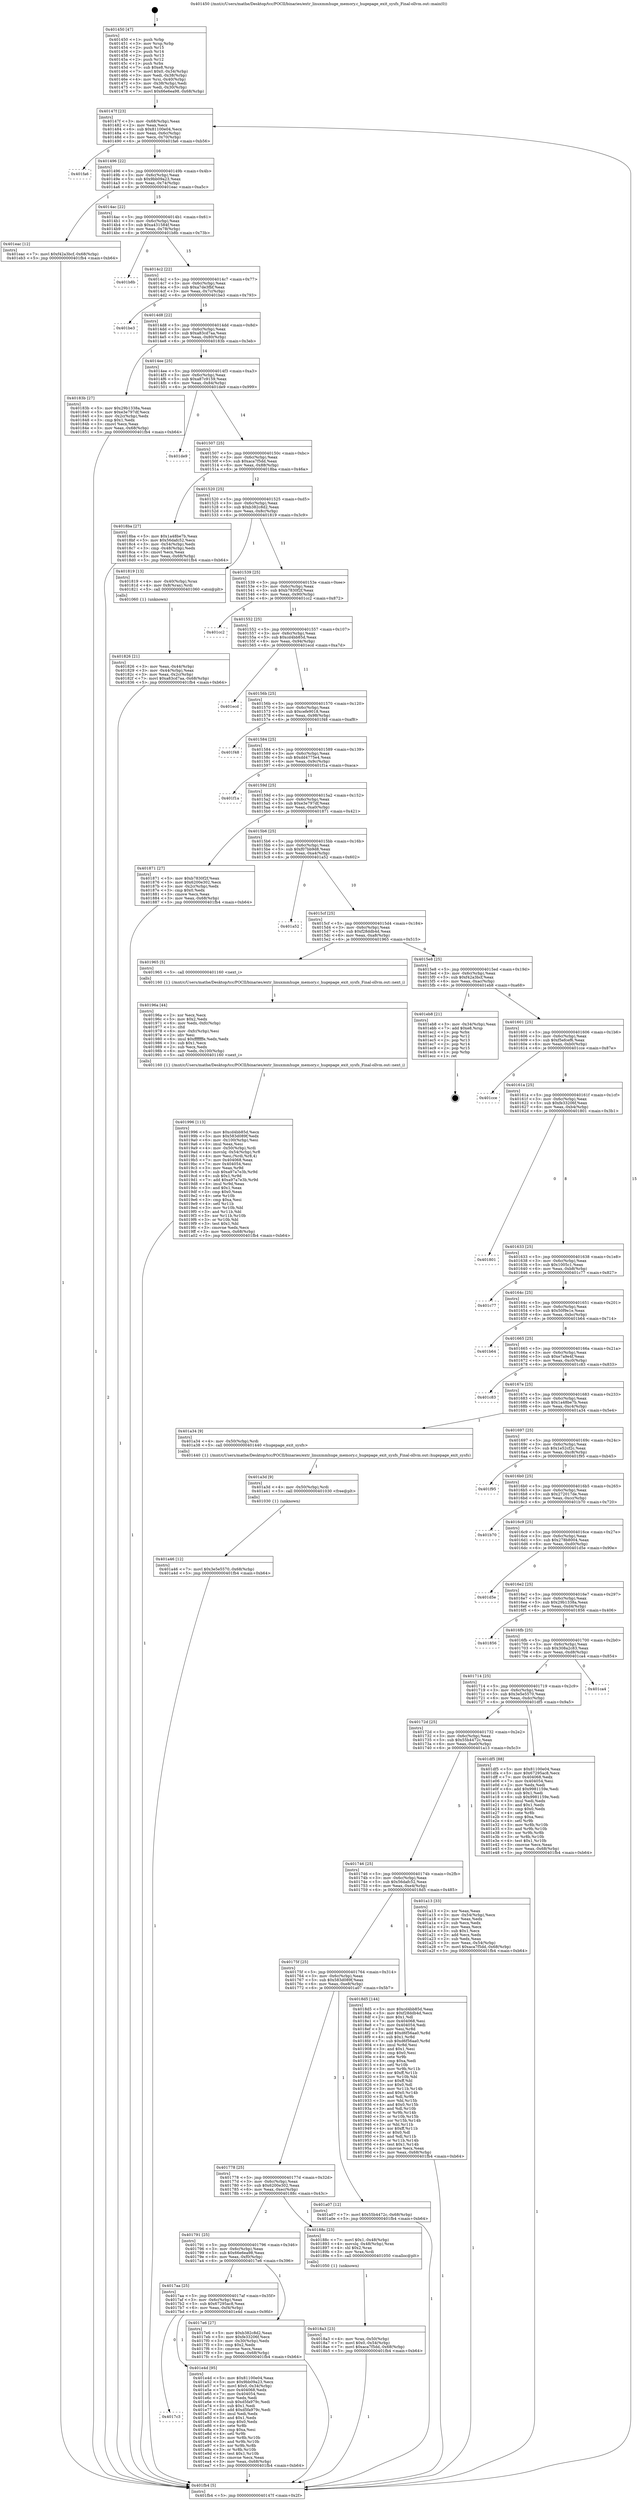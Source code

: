 digraph "0x401450" {
  label = "0x401450 (/mnt/c/Users/mathe/Desktop/tcc/POCII/binaries/extr_linuxmmhuge_memory.c_hugepage_exit_sysfs_Final-ollvm.out::main(0))"
  labelloc = "t"
  node[shape=record]

  Entry [label="",width=0.3,height=0.3,shape=circle,fillcolor=black,style=filled]
  "0x40147f" [label="{
     0x40147f [23]\l
     | [instrs]\l
     &nbsp;&nbsp;0x40147f \<+3\>: mov -0x68(%rbp),%eax\l
     &nbsp;&nbsp;0x401482 \<+2\>: mov %eax,%ecx\l
     &nbsp;&nbsp;0x401484 \<+6\>: sub $0x81100e04,%ecx\l
     &nbsp;&nbsp;0x40148a \<+3\>: mov %eax,-0x6c(%rbp)\l
     &nbsp;&nbsp;0x40148d \<+3\>: mov %ecx,-0x70(%rbp)\l
     &nbsp;&nbsp;0x401490 \<+6\>: je 0000000000401fa6 \<main+0xb56\>\l
  }"]
  "0x401fa6" [label="{
     0x401fa6\l
  }", style=dashed]
  "0x401496" [label="{
     0x401496 [22]\l
     | [instrs]\l
     &nbsp;&nbsp;0x401496 \<+5\>: jmp 000000000040149b \<main+0x4b\>\l
     &nbsp;&nbsp;0x40149b \<+3\>: mov -0x6c(%rbp),%eax\l
     &nbsp;&nbsp;0x40149e \<+5\>: sub $0x9bb09a23,%eax\l
     &nbsp;&nbsp;0x4014a3 \<+3\>: mov %eax,-0x74(%rbp)\l
     &nbsp;&nbsp;0x4014a6 \<+6\>: je 0000000000401eac \<main+0xa5c\>\l
  }"]
  Exit [label="",width=0.3,height=0.3,shape=circle,fillcolor=black,style=filled,peripheries=2]
  "0x401eac" [label="{
     0x401eac [12]\l
     | [instrs]\l
     &nbsp;&nbsp;0x401eac \<+7\>: movl $0xf42a3bcf,-0x68(%rbp)\l
     &nbsp;&nbsp;0x401eb3 \<+5\>: jmp 0000000000401fb4 \<main+0xb64\>\l
  }"]
  "0x4014ac" [label="{
     0x4014ac [22]\l
     | [instrs]\l
     &nbsp;&nbsp;0x4014ac \<+5\>: jmp 00000000004014b1 \<main+0x61\>\l
     &nbsp;&nbsp;0x4014b1 \<+3\>: mov -0x6c(%rbp),%eax\l
     &nbsp;&nbsp;0x4014b4 \<+5\>: sub $0xa431584f,%eax\l
     &nbsp;&nbsp;0x4014b9 \<+3\>: mov %eax,-0x78(%rbp)\l
     &nbsp;&nbsp;0x4014bc \<+6\>: je 0000000000401b8b \<main+0x73b\>\l
  }"]
  "0x4017c3" [label="{
     0x4017c3\l
  }", style=dashed]
  "0x401b8b" [label="{
     0x401b8b\l
  }", style=dashed]
  "0x4014c2" [label="{
     0x4014c2 [22]\l
     | [instrs]\l
     &nbsp;&nbsp;0x4014c2 \<+5\>: jmp 00000000004014c7 \<main+0x77\>\l
     &nbsp;&nbsp;0x4014c7 \<+3\>: mov -0x6c(%rbp),%eax\l
     &nbsp;&nbsp;0x4014ca \<+5\>: sub $0xa7de3fbf,%eax\l
     &nbsp;&nbsp;0x4014cf \<+3\>: mov %eax,-0x7c(%rbp)\l
     &nbsp;&nbsp;0x4014d2 \<+6\>: je 0000000000401be3 \<main+0x793\>\l
  }"]
  "0x401e4d" [label="{
     0x401e4d [95]\l
     | [instrs]\l
     &nbsp;&nbsp;0x401e4d \<+5\>: mov $0x81100e04,%eax\l
     &nbsp;&nbsp;0x401e52 \<+5\>: mov $0x9bb09a23,%ecx\l
     &nbsp;&nbsp;0x401e57 \<+7\>: movl $0x0,-0x34(%rbp)\l
     &nbsp;&nbsp;0x401e5e \<+7\>: mov 0x404068,%edx\l
     &nbsp;&nbsp;0x401e65 \<+7\>: mov 0x404054,%esi\l
     &nbsp;&nbsp;0x401e6c \<+2\>: mov %edx,%edi\l
     &nbsp;&nbsp;0x401e6e \<+6\>: sub $0xd5fa979c,%edi\l
     &nbsp;&nbsp;0x401e74 \<+3\>: sub $0x1,%edi\l
     &nbsp;&nbsp;0x401e77 \<+6\>: add $0xd5fa979c,%edi\l
     &nbsp;&nbsp;0x401e7d \<+3\>: imul %edi,%edx\l
     &nbsp;&nbsp;0x401e80 \<+3\>: and $0x1,%edx\l
     &nbsp;&nbsp;0x401e83 \<+3\>: cmp $0x0,%edx\l
     &nbsp;&nbsp;0x401e86 \<+4\>: sete %r8b\l
     &nbsp;&nbsp;0x401e8a \<+3\>: cmp $0xa,%esi\l
     &nbsp;&nbsp;0x401e8d \<+4\>: setl %r9b\l
     &nbsp;&nbsp;0x401e91 \<+3\>: mov %r8b,%r10b\l
     &nbsp;&nbsp;0x401e94 \<+3\>: and %r9b,%r10b\l
     &nbsp;&nbsp;0x401e97 \<+3\>: xor %r9b,%r8b\l
     &nbsp;&nbsp;0x401e9a \<+3\>: or %r8b,%r10b\l
     &nbsp;&nbsp;0x401e9d \<+4\>: test $0x1,%r10b\l
     &nbsp;&nbsp;0x401ea1 \<+3\>: cmovne %ecx,%eax\l
     &nbsp;&nbsp;0x401ea4 \<+3\>: mov %eax,-0x68(%rbp)\l
     &nbsp;&nbsp;0x401ea7 \<+5\>: jmp 0000000000401fb4 \<main+0xb64\>\l
  }"]
  "0x401be3" [label="{
     0x401be3\l
  }", style=dashed]
  "0x4014d8" [label="{
     0x4014d8 [22]\l
     | [instrs]\l
     &nbsp;&nbsp;0x4014d8 \<+5\>: jmp 00000000004014dd \<main+0x8d\>\l
     &nbsp;&nbsp;0x4014dd \<+3\>: mov -0x6c(%rbp),%eax\l
     &nbsp;&nbsp;0x4014e0 \<+5\>: sub $0xa83cd7aa,%eax\l
     &nbsp;&nbsp;0x4014e5 \<+3\>: mov %eax,-0x80(%rbp)\l
     &nbsp;&nbsp;0x4014e8 \<+6\>: je 000000000040183b \<main+0x3eb\>\l
  }"]
  "0x401a46" [label="{
     0x401a46 [12]\l
     | [instrs]\l
     &nbsp;&nbsp;0x401a46 \<+7\>: movl $0x3e5e5570,-0x68(%rbp)\l
     &nbsp;&nbsp;0x401a4d \<+5\>: jmp 0000000000401fb4 \<main+0xb64\>\l
  }"]
  "0x40183b" [label="{
     0x40183b [27]\l
     | [instrs]\l
     &nbsp;&nbsp;0x40183b \<+5\>: mov $0x29b1338a,%eax\l
     &nbsp;&nbsp;0x401840 \<+5\>: mov $0xe3e797df,%ecx\l
     &nbsp;&nbsp;0x401845 \<+3\>: mov -0x2c(%rbp),%edx\l
     &nbsp;&nbsp;0x401848 \<+3\>: cmp $0x1,%edx\l
     &nbsp;&nbsp;0x40184b \<+3\>: cmovl %ecx,%eax\l
     &nbsp;&nbsp;0x40184e \<+3\>: mov %eax,-0x68(%rbp)\l
     &nbsp;&nbsp;0x401851 \<+5\>: jmp 0000000000401fb4 \<main+0xb64\>\l
  }"]
  "0x4014ee" [label="{
     0x4014ee [25]\l
     | [instrs]\l
     &nbsp;&nbsp;0x4014ee \<+5\>: jmp 00000000004014f3 \<main+0xa3\>\l
     &nbsp;&nbsp;0x4014f3 \<+3\>: mov -0x6c(%rbp),%eax\l
     &nbsp;&nbsp;0x4014f6 \<+5\>: sub $0xa87c9159,%eax\l
     &nbsp;&nbsp;0x4014fb \<+6\>: mov %eax,-0x84(%rbp)\l
     &nbsp;&nbsp;0x401501 \<+6\>: je 0000000000401de9 \<main+0x999\>\l
  }"]
  "0x401a3d" [label="{
     0x401a3d [9]\l
     | [instrs]\l
     &nbsp;&nbsp;0x401a3d \<+4\>: mov -0x50(%rbp),%rdi\l
     &nbsp;&nbsp;0x401a41 \<+5\>: call 0000000000401030 \<free@plt\>\l
     | [calls]\l
     &nbsp;&nbsp;0x401030 \{1\} (unknown)\l
  }"]
  "0x401de9" [label="{
     0x401de9\l
  }", style=dashed]
  "0x401507" [label="{
     0x401507 [25]\l
     | [instrs]\l
     &nbsp;&nbsp;0x401507 \<+5\>: jmp 000000000040150c \<main+0xbc\>\l
     &nbsp;&nbsp;0x40150c \<+3\>: mov -0x6c(%rbp),%eax\l
     &nbsp;&nbsp;0x40150f \<+5\>: sub $0xaca7f5dd,%eax\l
     &nbsp;&nbsp;0x401514 \<+6\>: mov %eax,-0x88(%rbp)\l
     &nbsp;&nbsp;0x40151a \<+6\>: je 00000000004018ba \<main+0x46a\>\l
  }"]
  "0x401996" [label="{
     0x401996 [113]\l
     | [instrs]\l
     &nbsp;&nbsp;0x401996 \<+5\>: mov $0xcd4bb85d,%ecx\l
     &nbsp;&nbsp;0x40199b \<+5\>: mov $0x583d089f,%edx\l
     &nbsp;&nbsp;0x4019a0 \<+6\>: mov -0x100(%rbp),%esi\l
     &nbsp;&nbsp;0x4019a6 \<+3\>: imul %eax,%esi\l
     &nbsp;&nbsp;0x4019a9 \<+4\>: mov -0x50(%rbp),%rdi\l
     &nbsp;&nbsp;0x4019ad \<+4\>: movslq -0x54(%rbp),%r8\l
     &nbsp;&nbsp;0x4019b1 \<+4\>: mov %esi,(%rdi,%r8,4)\l
     &nbsp;&nbsp;0x4019b5 \<+7\>: mov 0x404068,%eax\l
     &nbsp;&nbsp;0x4019bc \<+7\>: mov 0x404054,%esi\l
     &nbsp;&nbsp;0x4019c3 \<+3\>: mov %eax,%r9d\l
     &nbsp;&nbsp;0x4019c6 \<+7\>: sub $0xa97a7e3b,%r9d\l
     &nbsp;&nbsp;0x4019cd \<+4\>: sub $0x1,%r9d\l
     &nbsp;&nbsp;0x4019d1 \<+7\>: add $0xa97a7e3b,%r9d\l
     &nbsp;&nbsp;0x4019d8 \<+4\>: imul %r9d,%eax\l
     &nbsp;&nbsp;0x4019dc \<+3\>: and $0x1,%eax\l
     &nbsp;&nbsp;0x4019df \<+3\>: cmp $0x0,%eax\l
     &nbsp;&nbsp;0x4019e2 \<+4\>: sete %r10b\l
     &nbsp;&nbsp;0x4019e6 \<+3\>: cmp $0xa,%esi\l
     &nbsp;&nbsp;0x4019e9 \<+4\>: setl %r11b\l
     &nbsp;&nbsp;0x4019ed \<+3\>: mov %r10b,%bl\l
     &nbsp;&nbsp;0x4019f0 \<+3\>: and %r11b,%bl\l
     &nbsp;&nbsp;0x4019f3 \<+3\>: xor %r11b,%r10b\l
     &nbsp;&nbsp;0x4019f6 \<+3\>: or %r10b,%bl\l
     &nbsp;&nbsp;0x4019f9 \<+3\>: test $0x1,%bl\l
     &nbsp;&nbsp;0x4019fc \<+3\>: cmovne %edx,%ecx\l
     &nbsp;&nbsp;0x4019ff \<+3\>: mov %ecx,-0x68(%rbp)\l
     &nbsp;&nbsp;0x401a02 \<+5\>: jmp 0000000000401fb4 \<main+0xb64\>\l
  }"]
  "0x4018ba" [label="{
     0x4018ba [27]\l
     | [instrs]\l
     &nbsp;&nbsp;0x4018ba \<+5\>: mov $0x1a48be7b,%eax\l
     &nbsp;&nbsp;0x4018bf \<+5\>: mov $0x56dafc52,%ecx\l
     &nbsp;&nbsp;0x4018c4 \<+3\>: mov -0x54(%rbp),%edx\l
     &nbsp;&nbsp;0x4018c7 \<+3\>: cmp -0x48(%rbp),%edx\l
     &nbsp;&nbsp;0x4018ca \<+3\>: cmovl %ecx,%eax\l
     &nbsp;&nbsp;0x4018cd \<+3\>: mov %eax,-0x68(%rbp)\l
     &nbsp;&nbsp;0x4018d0 \<+5\>: jmp 0000000000401fb4 \<main+0xb64\>\l
  }"]
  "0x401520" [label="{
     0x401520 [25]\l
     | [instrs]\l
     &nbsp;&nbsp;0x401520 \<+5\>: jmp 0000000000401525 \<main+0xd5\>\l
     &nbsp;&nbsp;0x401525 \<+3\>: mov -0x6c(%rbp),%eax\l
     &nbsp;&nbsp;0x401528 \<+5\>: sub $0xb382c8d2,%eax\l
     &nbsp;&nbsp;0x40152d \<+6\>: mov %eax,-0x8c(%rbp)\l
     &nbsp;&nbsp;0x401533 \<+6\>: je 0000000000401819 \<main+0x3c9\>\l
  }"]
  "0x40196a" [label="{
     0x40196a [44]\l
     | [instrs]\l
     &nbsp;&nbsp;0x40196a \<+2\>: xor %ecx,%ecx\l
     &nbsp;&nbsp;0x40196c \<+5\>: mov $0x2,%edx\l
     &nbsp;&nbsp;0x401971 \<+6\>: mov %edx,-0xfc(%rbp)\l
     &nbsp;&nbsp;0x401977 \<+1\>: cltd\l
     &nbsp;&nbsp;0x401978 \<+6\>: mov -0xfc(%rbp),%esi\l
     &nbsp;&nbsp;0x40197e \<+2\>: idiv %esi\l
     &nbsp;&nbsp;0x401980 \<+6\>: imul $0xfffffffe,%edx,%edx\l
     &nbsp;&nbsp;0x401986 \<+3\>: sub $0x1,%ecx\l
     &nbsp;&nbsp;0x401989 \<+2\>: sub %ecx,%edx\l
     &nbsp;&nbsp;0x40198b \<+6\>: mov %edx,-0x100(%rbp)\l
     &nbsp;&nbsp;0x401991 \<+5\>: call 0000000000401160 \<next_i\>\l
     | [calls]\l
     &nbsp;&nbsp;0x401160 \{1\} (/mnt/c/Users/mathe/Desktop/tcc/POCII/binaries/extr_linuxmmhuge_memory.c_hugepage_exit_sysfs_Final-ollvm.out::next_i)\l
  }"]
  "0x401819" [label="{
     0x401819 [13]\l
     | [instrs]\l
     &nbsp;&nbsp;0x401819 \<+4\>: mov -0x40(%rbp),%rax\l
     &nbsp;&nbsp;0x40181d \<+4\>: mov 0x8(%rax),%rdi\l
     &nbsp;&nbsp;0x401821 \<+5\>: call 0000000000401060 \<atoi@plt\>\l
     | [calls]\l
     &nbsp;&nbsp;0x401060 \{1\} (unknown)\l
  }"]
  "0x401539" [label="{
     0x401539 [25]\l
     | [instrs]\l
     &nbsp;&nbsp;0x401539 \<+5\>: jmp 000000000040153e \<main+0xee\>\l
     &nbsp;&nbsp;0x40153e \<+3\>: mov -0x6c(%rbp),%eax\l
     &nbsp;&nbsp;0x401541 \<+5\>: sub $0xb7830f2f,%eax\l
     &nbsp;&nbsp;0x401546 \<+6\>: mov %eax,-0x90(%rbp)\l
     &nbsp;&nbsp;0x40154c \<+6\>: je 0000000000401cc2 \<main+0x872\>\l
  }"]
  "0x4018a3" [label="{
     0x4018a3 [23]\l
     | [instrs]\l
     &nbsp;&nbsp;0x4018a3 \<+4\>: mov %rax,-0x50(%rbp)\l
     &nbsp;&nbsp;0x4018a7 \<+7\>: movl $0x0,-0x54(%rbp)\l
     &nbsp;&nbsp;0x4018ae \<+7\>: movl $0xaca7f5dd,-0x68(%rbp)\l
     &nbsp;&nbsp;0x4018b5 \<+5\>: jmp 0000000000401fb4 \<main+0xb64\>\l
  }"]
  "0x401cc2" [label="{
     0x401cc2\l
  }", style=dashed]
  "0x401552" [label="{
     0x401552 [25]\l
     | [instrs]\l
     &nbsp;&nbsp;0x401552 \<+5\>: jmp 0000000000401557 \<main+0x107\>\l
     &nbsp;&nbsp;0x401557 \<+3\>: mov -0x6c(%rbp),%eax\l
     &nbsp;&nbsp;0x40155a \<+5\>: sub $0xcd4bb85d,%eax\l
     &nbsp;&nbsp;0x40155f \<+6\>: mov %eax,-0x94(%rbp)\l
     &nbsp;&nbsp;0x401565 \<+6\>: je 0000000000401ecd \<main+0xa7d\>\l
  }"]
  "0x401826" [label="{
     0x401826 [21]\l
     | [instrs]\l
     &nbsp;&nbsp;0x401826 \<+3\>: mov %eax,-0x44(%rbp)\l
     &nbsp;&nbsp;0x401829 \<+3\>: mov -0x44(%rbp),%eax\l
     &nbsp;&nbsp;0x40182c \<+3\>: mov %eax,-0x2c(%rbp)\l
     &nbsp;&nbsp;0x40182f \<+7\>: movl $0xa83cd7aa,-0x68(%rbp)\l
     &nbsp;&nbsp;0x401836 \<+5\>: jmp 0000000000401fb4 \<main+0xb64\>\l
  }"]
  "0x401ecd" [label="{
     0x401ecd\l
  }", style=dashed]
  "0x40156b" [label="{
     0x40156b [25]\l
     | [instrs]\l
     &nbsp;&nbsp;0x40156b \<+5\>: jmp 0000000000401570 \<main+0x120\>\l
     &nbsp;&nbsp;0x401570 \<+3\>: mov -0x6c(%rbp),%eax\l
     &nbsp;&nbsp;0x401573 \<+5\>: sub $0xcefe9018,%eax\l
     &nbsp;&nbsp;0x401578 \<+6\>: mov %eax,-0x98(%rbp)\l
     &nbsp;&nbsp;0x40157e \<+6\>: je 0000000000401f48 \<main+0xaf8\>\l
  }"]
  "0x401450" [label="{
     0x401450 [47]\l
     | [instrs]\l
     &nbsp;&nbsp;0x401450 \<+1\>: push %rbp\l
     &nbsp;&nbsp;0x401451 \<+3\>: mov %rsp,%rbp\l
     &nbsp;&nbsp;0x401454 \<+2\>: push %r15\l
     &nbsp;&nbsp;0x401456 \<+2\>: push %r14\l
     &nbsp;&nbsp;0x401458 \<+2\>: push %r13\l
     &nbsp;&nbsp;0x40145a \<+2\>: push %r12\l
     &nbsp;&nbsp;0x40145c \<+1\>: push %rbx\l
     &nbsp;&nbsp;0x40145d \<+7\>: sub $0xe8,%rsp\l
     &nbsp;&nbsp;0x401464 \<+7\>: movl $0x0,-0x34(%rbp)\l
     &nbsp;&nbsp;0x40146b \<+3\>: mov %edi,-0x38(%rbp)\l
     &nbsp;&nbsp;0x40146e \<+4\>: mov %rsi,-0x40(%rbp)\l
     &nbsp;&nbsp;0x401472 \<+3\>: mov -0x38(%rbp),%edi\l
     &nbsp;&nbsp;0x401475 \<+3\>: mov %edi,-0x30(%rbp)\l
     &nbsp;&nbsp;0x401478 \<+7\>: movl $0x66e6ea98,-0x68(%rbp)\l
  }"]
  "0x401f48" [label="{
     0x401f48\l
  }", style=dashed]
  "0x401584" [label="{
     0x401584 [25]\l
     | [instrs]\l
     &nbsp;&nbsp;0x401584 \<+5\>: jmp 0000000000401589 \<main+0x139\>\l
     &nbsp;&nbsp;0x401589 \<+3\>: mov -0x6c(%rbp),%eax\l
     &nbsp;&nbsp;0x40158c \<+5\>: sub $0xdd4775e4,%eax\l
     &nbsp;&nbsp;0x401591 \<+6\>: mov %eax,-0x9c(%rbp)\l
     &nbsp;&nbsp;0x401597 \<+6\>: je 0000000000401f1a \<main+0xaca\>\l
  }"]
  "0x401fb4" [label="{
     0x401fb4 [5]\l
     | [instrs]\l
     &nbsp;&nbsp;0x401fb4 \<+5\>: jmp 000000000040147f \<main+0x2f\>\l
  }"]
  "0x401f1a" [label="{
     0x401f1a\l
  }", style=dashed]
  "0x40159d" [label="{
     0x40159d [25]\l
     | [instrs]\l
     &nbsp;&nbsp;0x40159d \<+5\>: jmp 00000000004015a2 \<main+0x152\>\l
     &nbsp;&nbsp;0x4015a2 \<+3\>: mov -0x6c(%rbp),%eax\l
     &nbsp;&nbsp;0x4015a5 \<+5\>: sub $0xe3e797df,%eax\l
     &nbsp;&nbsp;0x4015aa \<+6\>: mov %eax,-0xa0(%rbp)\l
     &nbsp;&nbsp;0x4015b0 \<+6\>: je 0000000000401871 \<main+0x421\>\l
  }"]
  "0x4017aa" [label="{
     0x4017aa [25]\l
     | [instrs]\l
     &nbsp;&nbsp;0x4017aa \<+5\>: jmp 00000000004017af \<main+0x35f\>\l
     &nbsp;&nbsp;0x4017af \<+3\>: mov -0x6c(%rbp),%eax\l
     &nbsp;&nbsp;0x4017b2 \<+5\>: sub $0x67295ac8,%eax\l
     &nbsp;&nbsp;0x4017b7 \<+6\>: mov %eax,-0xf4(%rbp)\l
     &nbsp;&nbsp;0x4017bd \<+6\>: je 0000000000401e4d \<main+0x9fd\>\l
  }"]
  "0x401871" [label="{
     0x401871 [27]\l
     | [instrs]\l
     &nbsp;&nbsp;0x401871 \<+5\>: mov $0xb7830f2f,%eax\l
     &nbsp;&nbsp;0x401876 \<+5\>: mov $0x6200e302,%ecx\l
     &nbsp;&nbsp;0x40187b \<+3\>: mov -0x2c(%rbp),%edx\l
     &nbsp;&nbsp;0x40187e \<+3\>: cmp $0x0,%edx\l
     &nbsp;&nbsp;0x401881 \<+3\>: cmove %ecx,%eax\l
     &nbsp;&nbsp;0x401884 \<+3\>: mov %eax,-0x68(%rbp)\l
     &nbsp;&nbsp;0x401887 \<+5\>: jmp 0000000000401fb4 \<main+0xb64\>\l
  }"]
  "0x4015b6" [label="{
     0x4015b6 [25]\l
     | [instrs]\l
     &nbsp;&nbsp;0x4015b6 \<+5\>: jmp 00000000004015bb \<main+0x16b\>\l
     &nbsp;&nbsp;0x4015bb \<+3\>: mov -0x6c(%rbp),%eax\l
     &nbsp;&nbsp;0x4015be \<+5\>: sub $0xf07bb9d8,%eax\l
     &nbsp;&nbsp;0x4015c3 \<+6\>: mov %eax,-0xa4(%rbp)\l
     &nbsp;&nbsp;0x4015c9 \<+6\>: je 0000000000401a52 \<main+0x602\>\l
  }"]
  "0x4017e6" [label="{
     0x4017e6 [27]\l
     | [instrs]\l
     &nbsp;&nbsp;0x4017e6 \<+5\>: mov $0xb382c8d2,%eax\l
     &nbsp;&nbsp;0x4017eb \<+5\>: mov $0xfe33206f,%ecx\l
     &nbsp;&nbsp;0x4017f0 \<+3\>: mov -0x30(%rbp),%edx\l
     &nbsp;&nbsp;0x4017f3 \<+3\>: cmp $0x2,%edx\l
     &nbsp;&nbsp;0x4017f6 \<+3\>: cmovne %ecx,%eax\l
     &nbsp;&nbsp;0x4017f9 \<+3\>: mov %eax,-0x68(%rbp)\l
     &nbsp;&nbsp;0x4017fc \<+5\>: jmp 0000000000401fb4 \<main+0xb64\>\l
  }"]
  "0x401a52" [label="{
     0x401a52\l
  }", style=dashed]
  "0x4015cf" [label="{
     0x4015cf [25]\l
     | [instrs]\l
     &nbsp;&nbsp;0x4015cf \<+5\>: jmp 00000000004015d4 \<main+0x184\>\l
     &nbsp;&nbsp;0x4015d4 \<+3\>: mov -0x6c(%rbp),%eax\l
     &nbsp;&nbsp;0x4015d7 \<+5\>: sub $0xf28ddb4d,%eax\l
     &nbsp;&nbsp;0x4015dc \<+6\>: mov %eax,-0xa8(%rbp)\l
     &nbsp;&nbsp;0x4015e2 \<+6\>: je 0000000000401965 \<main+0x515\>\l
  }"]
  "0x401791" [label="{
     0x401791 [25]\l
     | [instrs]\l
     &nbsp;&nbsp;0x401791 \<+5\>: jmp 0000000000401796 \<main+0x346\>\l
     &nbsp;&nbsp;0x401796 \<+3\>: mov -0x6c(%rbp),%eax\l
     &nbsp;&nbsp;0x401799 \<+5\>: sub $0x66e6ea98,%eax\l
     &nbsp;&nbsp;0x40179e \<+6\>: mov %eax,-0xf0(%rbp)\l
     &nbsp;&nbsp;0x4017a4 \<+6\>: je 00000000004017e6 \<main+0x396\>\l
  }"]
  "0x401965" [label="{
     0x401965 [5]\l
     | [instrs]\l
     &nbsp;&nbsp;0x401965 \<+5\>: call 0000000000401160 \<next_i\>\l
     | [calls]\l
     &nbsp;&nbsp;0x401160 \{1\} (/mnt/c/Users/mathe/Desktop/tcc/POCII/binaries/extr_linuxmmhuge_memory.c_hugepage_exit_sysfs_Final-ollvm.out::next_i)\l
  }"]
  "0x4015e8" [label="{
     0x4015e8 [25]\l
     | [instrs]\l
     &nbsp;&nbsp;0x4015e8 \<+5\>: jmp 00000000004015ed \<main+0x19d\>\l
     &nbsp;&nbsp;0x4015ed \<+3\>: mov -0x6c(%rbp),%eax\l
     &nbsp;&nbsp;0x4015f0 \<+5\>: sub $0xf42a3bcf,%eax\l
     &nbsp;&nbsp;0x4015f5 \<+6\>: mov %eax,-0xac(%rbp)\l
     &nbsp;&nbsp;0x4015fb \<+6\>: je 0000000000401eb8 \<main+0xa68\>\l
  }"]
  "0x40188c" [label="{
     0x40188c [23]\l
     | [instrs]\l
     &nbsp;&nbsp;0x40188c \<+7\>: movl $0x1,-0x48(%rbp)\l
     &nbsp;&nbsp;0x401893 \<+4\>: movslq -0x48(%rbp),%rax\l
     &nbsp;&nbsp;0x401897 \<+4\>: shl $0x2,%rax\l
     &nbsp;&nbsp;0x40189b \<+3\>: mov %rax,%rdi\l
     &nbsp;&nbsp;0x40189e \<+5\>: call 0000000000401050 \<malloc@plt\>\l
     | [calls]\l
     &nbsp;&nbsp;0x401050 \{1\} (unknown)\l
  }"]
  "0x401eb8" [label="{
     0x401eb8 [21]\l
     | [instrs]\l
     &nbsp;&nbsp;0x401eb8 \<+3\>: mov -0x34(%rbp),%eax\l
     &nbsp;&nbsp;0x401ebb \<+7\>: add $0xe8,%rsp\l
     &nbsp;&nbsp;0x401ec2 \<+1\>: pop %rbx\l
     &nbsp;&nbsp;0x401ec3 \<+2\>: pop %r12\l
     &nbsp;&nbsp;0x401ec5 \<+2\>: pop %r13\l
     &nbsp;&nbsp;0x401ec7 \<+2\>: pop %r14\l
     &nbsp;&nbsp;0x401ec9 \<+2\>: pop %r15\l
     &nbsp;&nbsp;0x401ecb \<+1\>: pop %rbp\l
     &nbsp;&nbsp;0x401ecc \<+1\>: ret\l
  }"]
  "0x401601" [label="{
     0x401601 [25]\l
     | [instrs]\l
     &nbsp;&nbsp;0x401601 \<+5\>: jmp 0000000000401606 \<main+0x1b6\>\l
     &nbsp;&nbsp;0x401606 \<+3\>: mov -0x6c(%rbp),%eax\l
     &nbsp;&nbsp;0x401609 \<+5\>: sub $0xf5efcef6,%eax\l
     &nbsp;&nbsp;0x40160e \<+6\>: mov %eax,-0xb0(%rbp)\l
     &nbsp;&nbsp;0x401614 \<+6\>: je 0000000000401cce \<main+0x87e\>\l
  }"]
  "0x401778" [label="{
     0x401778 [25]\l
     | [instrs]\l
     &nbsp;&nbsp;0x401778 \<+5\>: jmp 000000000040177d \<main+0x32d\>\l
     &nbsp;&nbsp;0x40177d \<+3\>: mov -0x6c(%rbp),%eax\l
     &nbsp;&nbsp;0x401780 \<+5\>: sub $0x6200e302,%eax\l
     &nbsp;&nbsp;0x401785 \<+6\>: mov %eax,-0xec(%rbp)\l
     &nbsp;&nbsp;0x40178b \<+6\>: je 000000000040188c \<main+0x43c\>\l
  }"]
  "0x401cce" [label="{
     0x401cce\l
  }", style=dashed]
  "0x40161a" [label="{
     0x40161a [25]\l
     | [instrs]\l
     &nbsp;&nbsp;0x40161a \<+5\>: jmp 000000000040161f \<main+0x1cf\>\l
     &nbsp;&nbsp;0x40161f \<+3\>: mov -0x6c(%rbp),%eax\l
     &nbsp;&nbsp;0x401622 \<+5\>: sub $0xfe33206f,%eax\l
     &nbsp;&nbsp;0x401627 \<+6\>: mov %eax,-0xb4(%rbp)\l
     &nbsp;&nbsp;0x40162d \<+6\>: je 0000000000401801 \<main+0x3b1\>\l
  }"]
  "0x401a07" [label="{
     0x401a07 [12]\l
     | [instrs]\l
     &nbsp;&nbsp;0x401a07 \<+7\>: movl $0x55b4472c,-0x68(%rbp)\l
     &nbsp;&nbsp;0x401a0e \<+5\>: jmp 0000000000401fb4 \<main+0xb64\>\l
  }"]
  "0x401801" [label="{
     0x401801\l
  }", style=dashed]
  "0x401633" [label="{
     0x401633 [25]\l
     | [instrs]\l
     &nbsp;&nbsp;0x401633 \<+5\>: jmp 0000000000401638 \<main+0x1e8\>\l
     &nbsp;&nbsp;0x401638 \<+3\>: mov -0x6c(%rbp),%eax\l
     &nbsp;&nbsp;0x40163b \<+5\>: sub $0x1005c1,%eax\l
     &nbsp;&nbsp;0x401640 \<+6\>: mov %eax,-0xb8(%rbp)\l
     &nbsp;&nbsp;0x401646 \<+6\>: je 0000000000401c77 \<main+0x827\>\l
  }"]
  "0x40175f" [label="{
     0x40175f [25]\l
     | [instrs]\l
     &nbsp;&nbsp;0x40175f \<+5\>: jmp 0000000000401764 \<main+0x314\>\l
     &nbsp;&nbsp;0x401764 \<+3\>: mov -0x6c(%rbp),%eax\l
     &nbsp;&nbsp;0x401767 \<+5\>: sub $0x583d089f,%eax\l
     &nbsp;&nbsp;0x40176c \<+6\>: mov %eax,-0xe8(%rbp)\l
     &nbsp;&nbsp;0x401772 \<+6\>: je 0000000000401a07 \<main+0x5b7\>\l
  }"]
  "0x401c77" [label="{
     0x401c77\l
  }", style=dashed]
  "0x40164c" [label="{
     0x40164c [25]\l
     | [instrs]\l
     &nbsp;&nbsp;0x40164c \<+5\>: jmp 0000000000401651 \<main+0x201\>\l
     &nbsp;&nbsp;0x401651 \<+3\>: mov -0x6c(%rbp),%eax\l
     &nbsp;&nbsp;0x401654 \<+5\>: sub $0x50f9e1e,%eax\l
     &nbsp;&nbsp;0x401659 \<+6\>: mov %eax,-0xbc(%rbp)\l
     &nbsp;&nbsp;0x40165f \<+6\>: je 0000000000401b64 \<main+0x714\>\l
  }"]
  "0x4018d5" [label="{
     0x4018d5 [144]\l
     | [instrs]\l
     &nbsp;&nbsp;0x4018d5 \<+5\>: mov $0xcd4bb85d,%eax\l
     &nbsp;&nbsp;0x4018da \<+5\>: mov $0xf28ddb4d,%ecx\l
     &nbsp;&nbsp;0x4018df \<+2\>: mov $0x1,%dl\l
     &nbsp;&nbsp;0x4018e1 \<+7\>: mov 0x404068,%esi\l
     &nbsp;&nbsp;0x4018e8 \<+7\>: mov 0x404054,%edi\l
     &nbsp;&nbsp;0x4018ef \<+3\>: mov %esi,%r8d\l
     &nbsp;&nbsp;0x4018f2 \<+7\>: add $0xd6f56aa0,%r8d\l
     &nbsp;&nbsp;0x4018f9 \<+4\>: sub $0x1,%r8d\l
     &nbsp;&nbsp;0x4018fd \<+7\>: sub $0xd6f56aa0,%r8d\l
     &nbsp;&nbsp;0x401904 \<+4\>: imul %r8d,%esi\l
     &nbsp;&nbsp;0x401908 \<+3\>: and $0x1,%esi\l
     &nbsp;&nbsp;0x40190b \<+3\>: cmp $0x0,%esi\l
     &nbsp;&nbsp;0x40190e \<+4\>: sete %r9b\l
     &nbsp;&nbsp;0x401912 \<+3\>: cmp $0xa,%edi\l
     &nbsp;&nbsp;0x401915 \<+4\>: setl %r10b\l
     &nbsp;&nbsp;0x401919 \<+3\>: mov %r9b,%r11b\l
     &nbsp;&nbsp;0x40191c \<+4\>: xor $0xff,%r11b\l
     &nbsp;&nbsp;0x401920 \<+3\>: mov %r10b,%bl\l
     &nbsp;&nbsp;0x401923 \<+3\>: xor $0xff,%bl\l
     &nbsp;&nbsp;0x401926 \<+3\>: xor $0x0,%dl\l
     &nbsp;&nbsp;0x401929 \<+3\>: mov %r11b,%r14b\l
     &nbsp;&nbsp;0x40192c \<+4\>: and $0x0,%r14b\l
     &nbsp;&nbsp;0x401930 \<+3\>: and %dl,%r9b\l
     &nbsp;&nbsp;0x401933 \<+3\>: mov %bl,%r15b\l
     &nbsp;&nbsp;0x401936 \<+4\>: and $0x0,%r15b\l
     &nbsp;&nbsp;0x40193a \<+3\>: and %dl,%r10b\l
     &nbsp;&nbsp;0x40193d \<+3\>: or %r9b,%r14b\l
     &nbsp;&nbsp;0x401940 \<+3\>: or %r10b,%r15b\l
     &nbsp;&nbsp;0x401943 \<+3\>: xor %r15b,%r14b\l
     &nbsp;&nbsp;0x401946 \<+3\>: or %bl,%r11b\l
     &nbsp;&nbsp;0x401949 \<+4\>: xor $0xff,%r11b\l
     &nbsp;&nbsp;0x40194d \<+3\>: or $0x0,%dl\l
     &nbsp;&nbsp;0x401950 \<+3\>: and %dl,%r11b\l
     &nbsp;&nbsp;0x401953 \<+3\>: or %r11b,%r14b\l
     &nbsp;&nbsp;0x401956 \<+4\>: test $0x1,%r14b\l
     &nbsp;&nbsp;0x40195a \<+3\>: cmovne %ecx,%eax\l
     &nbsp;&nbsp;0x40195d \<+3\>: mov %eax,-0x68(%rbp)\l
     &nbsp;&nbsp;0x401960 \<+5\>: jmp 0000000000401fb4 \<main+0xb64\>\l
  }"]
  "0x401b64" [label="{
     0x401b64\l
  }", style=dashed]
  "0x401665" [label="{
     0x401665 [25]\l
     | [instrs]\l
     &nbsp;&nbsp;0x401665 \<+5\>: jmp 000000000040166a \<main+0x21a\>\l
     &nbsp;&nbsp;0x40166a \<+3\>: mov -0x6c(%rbp),%eax\l
     &nbsp;&nbsp;0x40166d \<+5\>: sub $0xe7a9e4f,%eax\l
     &nbsp;&nbsp;0x401672 \<+6\>: mov %eax,-0xc0(%rbp)\l
     &nbsp;&nbsp;0x401678 \<+6\>: je 0000000000401c83 \<main+0x833\>\l
  }"]
  "0x401746" [label="{
     0x401746 [25]\l
     | [instrs]\l
     &nbsp;&nbsp;0x401746 \<+5\>: jmp 000000000040174b \<main+0x2fb\>\l
     &nbsp;&nbsp;0x40174b \<+3\>: mov -0x6c(%rbp),%eax\l
     &nbsp;&nbsp;0x40174e \<+5\>: sub $0x56dafc52,%eax\l
     &nbsp;&nbsp;0x401753 \<+6\>: mov %eax,-0xe4(%rbp)\l
     &nbsp;&nbsp;0x401759 \<+6\>: je 00000000004018d5 \<main+0x485\>\l
  }"]
  "0x401c83" [label="{
     0x401c83\l
  }", style=dashed]
  "0x40167e" [label="{
     0x40167e [25]\l
     | [instrs]\l
     &nbsp;&nbsp;0x40167e \<+5\>: jmp 0000000000401683 \<main+0x233\>\l
     &nbsp;&nbsp;0x401683 \<+3\>: mov -0x6c(%rbp),%eax\l
     &nbsp;&nbsp;0x401686 \<+5\>: sub $0x1a48be7b,%eax\l
     &nbsp;&nbsp;0x40168b \<+6\>: mov %eax,-0xc4(%rbp)\l
     &nbsp;&nbsp;0x401691 \<+6\>: je 0000000000401a34 \<main+0x5e4\>\l
  }"]
  "0x401a13" [label="{
     0x401a13 [33]\l
     | [instrs]\l
     &nbsp;&nbsp;0x401a13 \<+2\>: xor %eax,%eax\l
     &nbsp;&nbsp;0x401a15 \<+3\>: mov -0x54(%rbp),%ecx\l
     &nbsp;&nbsp;0x401a18 \<+2\>: mov %eax,%edx\l
     &nbsp;&nbsp;0x401a1a \<+2\>: sub %ecx,%edx\l
     &nbsp;&nbsp;0x401a1c \<+2\>: mov %eax,%ecx\l
     &nbsp;&nbsp;0x401a1e \<+3\>: sub $0x1,%ecx\l
     &nbsp;&nbsp;0x401a21 \<+2\>: add %ecx,%edx\l
     &nbsp;&nbsp;0x401a23 \<+2\>: sub %edx,%eax\l
     &nbsp;&nbsp;0x401a25 \<+3\>: mov %eax,-0x54(%rbp)\l
     &nbsp;&nbsp;0x401a28 \<+7\>: movl $0xaca7f5dd,-0x68(%rbp)\l
     &nbsp;&nbsp;0x401a2f \<+5\>: jmp 0000000000401fb4 \<main+0xb64\>\l
  }"]
  "0x401a34" [label="{
     0x401a34 [9]\l
     | [instrs]\l
     &nbsp;&nbsp;0x401a34 \<+4\>: mov -0x50(%rbp),%rdi\l
     &nbsp;&nbsp;0x401a38 \<+5\>: call 0000000000401440 \<hugepage_exit_sysfs\>\l
     | [calls]\l
     &nbsp;&nbsp;0x401440 \{1\} (/mnt/c/Users/mathe/Desktop/tcc/POCII/binaries/extr_linuxmmhuge_memory.c_hugepage_exit_sysfs_Final-ollvm.out::hugepage_exit_sysfs)\l
  }"]
  "0x401697" [label="{
     0x401697 [25]\l
     | [instrs]\l
     &nbsp;&nbsp;0x401697 \<+5\>: jmp 000000000040169c \<main+0x24c\>\l
     &nbsp;&nbsp;0x40169c \<+3\>: mov -0x6c(%rbp),%eax\l
     &nbsp;&nbsp;0x40169f \<+5\>: sub $0x1e52cf2c,%eax\l
     &nbsp;&nbsp;0x4016a4 \<+6\>: mov %eax,-0xc8(%rbp)\l
     &nbsp;&nbsp;0x4016aa \<+6\>: je 0000000000401f95 \<main+0xb45\>\l
  }"]
  "0x40172d" [label="{
     0x40172d [25]\l
     | [instrs]\l
     &nbsp;&nbsp;0x40172d \<+5\>: jmp 0000000000401732 \<main+0x2e2\>\l
     &nbsp;&nbsp;0x401732 \<+3\>: mov -0x6c(%rbp),%eax\l
     &nbsp;&nbsp;0x401735 \<+5\>: sub $0x55b4472c,%eax\l
     &nbsp;&nbsp;0x40173a \<+6\>: mov %eax,-0xe0(%rbp)\l
     &nbsp;&nbsp;0x401740 \<+6\>: je 0000000000401a13 \<main+0x5c3\>\l
  }"]
  "0x401f95" [label="{
     0x401f95\l
  }", style=dashed]
  "0x4016b0" [label="{
     0x4016b0 [25]\l
     | [instrs]\l
     &nbsp;&nbsp;0x4016b0 \<+5\>: jmp 00000000004016b5 \<main+0x265\>\l
     &nbsp;&nbsp;0x4016b5 \<+3\>: mov -0x6c(%rbp),%eax\l
     &nbsp;&nbsp;0x4016b8 \<+5\>: sub $0x272017de,%eax\l
     &nbsp;&nbsp;0x4016bd \<+6\>: mov %eax,-0xcc(%rbp)\l
     &nbsp;&nbsp;0x4016c3 \<+6\>: je 0000000000401b70 \<main+0x720\>\l
  }"]
  "0x401df5" [label="{
     0x401df5 [88]\l
     | [instrs]\l
     &nbsp;&nbsp;0x401df5 \<+5\>: mov $0x81100e04,%eax\l
     &nbsp;&nbsp;0x401dfa \<+5\>: mov $0x67295ac8,%ecx\l
     &nbsp;&nbsp;0x401dff \<+7\>: mov 0x404068,%edx\l
     &nbsp;&nbsp;0x401e06 \<+7\>: mov 0x404054,%esi\l
     &nbsp;&nbsp;0x401e0d \<+2\>: mov %edx,%edi\l
     &nbsp;&nbsp;0x401e0f \<+6\>: add $0x9981159e,%edi\l
     &nbsp;&nbsp;0x401e15 \<+3\>: sub $0x1,%edi\l
     &nbsp;&nbsp;0x401e18 \<+6\>: sub $0x9981159e,%edi\l
     &nbsp;&nbsp;0x401e1e \<+3\>: imul %edi,%edx\l
     &nbsp;&nbsp;0x401e21 \<+3\>: and $0x1,%edx\l
     &nbsp;&nbsp;0x401e24 \<+3\>: cmp $0x0,%edx\l
     &nbsp;&nbsp;0x401e27 \<+4\>: sete %r8b\l
     &nbsp;&nbsp;0x401e2b \<+3\>: cmp $0xa,%esi\l
     &nbsp;&nbsp;0x401e2e \<+4\>: setl %r9b\l
     &nbsp;&nbsp;0x401e32 \<+3\>: mov %r8b,%r10b\l
     &nbsp;&nbsp;0x401e35 \<+3\>: and %r9b,%r10b\l
     &nbsp;&nbsp;0x401e38 \<+3\>: xor %r9b,%r8b\l
     &nbsp;&nbsp;0x401e3b \<+3\>: or %r8b,%r10b\l
     &nbsp;&nbsp;0x401e3e \<+4\>: test $0x1,%r10b\l
     &nbsp;&nbsp;0x401e42 \<+3\>: cmovne %ecx,%eax\l
     &nbsp;&nbsp;0x401e45 \<+3\>: mov %eax,-0x68(%rbp)\l
     &nbsp;&nbsp;0x401e48 \<+5\>: jmp 0000000000401fb4 \<main+0xb64\>\l
  }"]
  "0x401b70" [label="{
     0x401b70\l
  }", style=dashed]
  "0x4016c9" [label="{
     0x4016c9 [25]\l
     | [instrs]\l
     &nbsp;&nbsp;0x4016c9 \<+5\>: jmp 00000000004016ce \<main+0x27e\>\l
     &nbsp;&nbsp;0x4016ce \<+3\>: mov -0x6c(%rbp),%eax\l
     &nbsp;&nbsp;0x4016d1 \<+5\>: sub $0x278b8004,%eax\l
     &nbsp;&nbsp;0x4016d6 \<+6\>: mov %eax,-0xd0(%rbp)\l
     &nbsp;&nbsp;0x4016dc \<+6\>: je 0000000000401d5e \<main+0x90e\>\l
  }"]
  "0x401714" [label="{
     0x401714 [25]\l
     | [instrs]\l
     &nbsp;&nbsp;0x401714 \<+5\>: jmp 0000000000401719 \<main+0x2c9\>\l
     &nbsp;&nbsp;0x401719 \<+3\>: mov -0x6c(%rbp),%eax\l
     &nbsp;&nbsp;0x40171c \<+5\>: sub $0x3e5e5570,%eax\l
     &nbsp;&nbsp;0x401721 \<+6\>: mov %eax,-0xdc(%rbp)\l
     &nbsp;&nbsp;0x401727 \<+6\>: je 0000000000401df5 \<main+0x9a5\>\l
  }"]
  "0x401d5e" [label="{
     0x401d5e\l
  }", style=dashed]
  "0x4016e2" [label="{
     0x4016e2 [25]\l
     | [instrs]\l
     &nbsp;&nbsp;0x4016e2 \<+5\>: jmp 00000000004016e7 \<main+0x297\>\l
     &nbsp;&nbsp;0x4016e7 \<+3\>: mov -0x6c(%rbp),%eax\l
     &nbsp;&nbsp;0x4016ea \<+5\>: sub $0x29b1338a,%eax\l
     &nbsp;&nbsp;0x4016ef \<+6\>: mov %eax,-0xd4(%rbp)\l
     &nbsp;&nbsp;0x4016f5 \<+6\>: je 0000000000401856 \<main+0x406\>\l
  }"]
  "0x401ca4" [label="{
     0x401ca4\l
  }", style=dashed]
  "0x401856" [label="{
     0x401856\l
  }", style=dashed]
  "0x4016fb" [label="{
     0x4016fb [25]\l
     | [instrs]\l
     &nbsp;&nbsp;0x4016fb \<+5\>: jmp 0000000000401700 \<main+0x2b0\>\l
     &nbsp;&nbsp;0x401700 \<+3\>: mov -0x6c(%rbp),%eax\l
     &nbsp;&nbsp;0x401703 \<+5\>: sub $0x308a2c83,%eax\l
     &nbsp;&nbsp;0x401708 \<+6\>: mov %eax,-0xd8(%rbp)\l
     &nbsp;&nbsp;0x40170e \<+6\>: je 0000000000401ca4 \<main+0x854\>\l
  }"]
  Entry -> "0x401450" [label=" 1"]
  "0x40147f" -> "0x401fa6" [label=" 0"]
  "0x40147f" -> "0x401496" [label=" 16"]
  "0x401eb8" -> Exit [label=" 1"]
  "0x401496" -> "0x401eac" [label=" 1"]
  "0x401496" -> "0x4014ac" [label=" 15"]
  "0x401eac" -> "0x401fb4" [label=" 1"]
  "0x4014ac" -> "0x401b8b" [label=" 0"]
  "0x4014ac" -> "0x4014c2" [label=" 15"]
  "0x401e4d" -> "0x401fb4" [label=" 1"]
  "0x4014c2" -> "0x401be3" [label=" 0"]
  "0x4014c2" -> "0x4014d8" [label=" 15"]
  "0x4017aa" -> "0x4017c3" [label=" 0"]
  "0x4014d8" -> "0x40183b" [label=" 1"]
  "0x4014d8" -> "0x4014ee" [label=" 14"]
  "0x4017aa" -> "0x401e4d" [label=" 1"]
  "0x4014ee" -> "0x401de9" [label=" 0"]
  "0x4014ee" -> "0x401507" [label=" 14"]
  "0x401df5" -> "0x401fb4" [label=" 1"]
  "0x401507" -> "0x4018ba" [label=" 2"]
  "0x401507" -> "0x401520" [label=" 12"]
  "0x401a46" -> "0x401fb4" [label=" 1"]
  "0x401520" -> "0x401819" [label=" 1"]
  "0x401520" -> "0x401539" [label=" 11"]
  "0x401a3d" -> "0x401a46" [label=" 1"]
  "0x401539" -> "0x401cc2" [label=" 0"]
  "0x401539" -> "0x401552" [label=" 11"]
  "0x401a34" -> "0x401a3d" [label=" 1"]
  "0x401552" -> "0x401ecd" [label=" 0"]
  "0x401552" -> "0x40156b" [label=" 11"]
  "0x401a13" -> "0x401fb4" [label=" 1"]
  "0x40156b" -> "0x401f48" [label=" 0"]
  "0x40156b" -> "0x401584" [label=" 11"]
  "0x401a07" -> "0x401fb4" [label=" 1"]
  "0x401584" -> "0x401f1a" [label=" 0"]
  "0x401584" -> "0x40159d" [label=" 11"]
  "0x401996" -> "0x401fb4" [label=" 1"]
  "0x40159d" -> "0x401871" [label=" 1"]
  "0x40159d" -> "0x4015b6" [label=" 10"]
  "0x40196a" -> "0x401996" [label=" 1"]
  "0x4015b6" -> "0x401a52" [label=" 0"]
  "0x4015b6" -> "0x4015cf" [label=" 10"]
  "0x401965" -> "0x40196a" [label=" 1"]
  "0x4015cf" -> "0x401965" [label=" 1"]
  "0x4015cf" -> "0x4015e8" [label=" 9"]
  "0x4018ba" -> "0x401fb4" [label=" 2"]
  "0x4015e8" -> "0x401eb8" [label=" 1"]
  "0x4015e8" -> "0x401601" [label=" 8"]
  "0x4018a3" -> "0x401fb4" [label=" 1"]
  "0x401601" -> "0x401cce" [label=" 0"]
  "0x401601" -> "0x40161a" [label=" 8"]
  "0x401871" -> "0x401fb4" [label=" 1"]
  "0x40161a" -> "0x401801" [label=" 0"]
  "0x40161a" -> "0x401633" [label=" 8"]
  "0x40183b" -> "0x401fb4" [label=" 1"]
  "0x401633" -> "0x401c77" [label=" 0"]
  "0x401633" -> "0x40164c" [label=" 8"]
  "0x401819" -> "0x401826" [label=" 1"]
  "0x40164c" -> "0x401b64" [label=" 0"]
  "0x40164c" -> "0x401665" [label=" 8"]
  "0x401fb4" -> "0x40147f" [label=" 15"]
  "0x401665" -> "0x401c83" [label=" 0"]
  "0x401665" -> "0x40167e" [label=" 8"]
  "0x4017e6" -> "0x401fb4" [label=" 1"]
  "0x40167e" -> "0x401a34" [label=" 1"]
  "0x40167e" -> "0x401697" [label=" 7"]
  "0x401791" -> "0x4017aa" [label=" 1"]
  "0x401697" -> "0x401f95" [label=" 0"]
  "0x401697" -> "0x4016b0" [label=" 7"]
  "0x4018d5" -> "0x401fb4" [label=" 1"]
  "0x4016b0" -> "0x401b70" [label=" 0"]
  "0x4016b0" -> "0x4016c9" [label=" 7"]
  "0x401778" -> "0x401791" [label=" 2"]
  "0x4016c9" -> "0x401d5e" [label=" 0"]
  "0x4016c9" -> "0x4016e2" [label=" 7"]
  "0x40188c" -> "0x4018a3" [label=" 1"]
  "0x4016e2" -> "0x401856" [label=" 0"]
  "0x4016e2" -> "0x4016fb" [label=" 7"]
  "0x40175f" -> "0x401778" [label=" 3"]
  "0x4016fb" -> "0x401ca4" [label=" 0"]
  "0x4016fb" -> "0x401714" [label=" 7"]
  "0x401778" -> "0x40188c" [label=" 1"]
  "0x401714" -> "0x401df5" [label=" 1"]
  "0x401714" -> "0x40172d" [label=" 6"]
  "0x401791" -> "0x4017e6" [label=" 1"]
  "0x40172d" -> "0x401a13" [label=" 1"]
  "0x40172d" -> "0x401746" [label=" 5"]
  "0x401450" -> "0x40147f" [label=" 1"]
  "0x401746" -> "0x4018d5" [label=" 1"]
  "0x401746" -> "0x40175f" [label=" 4"]
  "0x401826" -> "0x401fb4" [label=" 1"]
  "0x40175f" -> "0x401a07" [label=" 1"]
}
